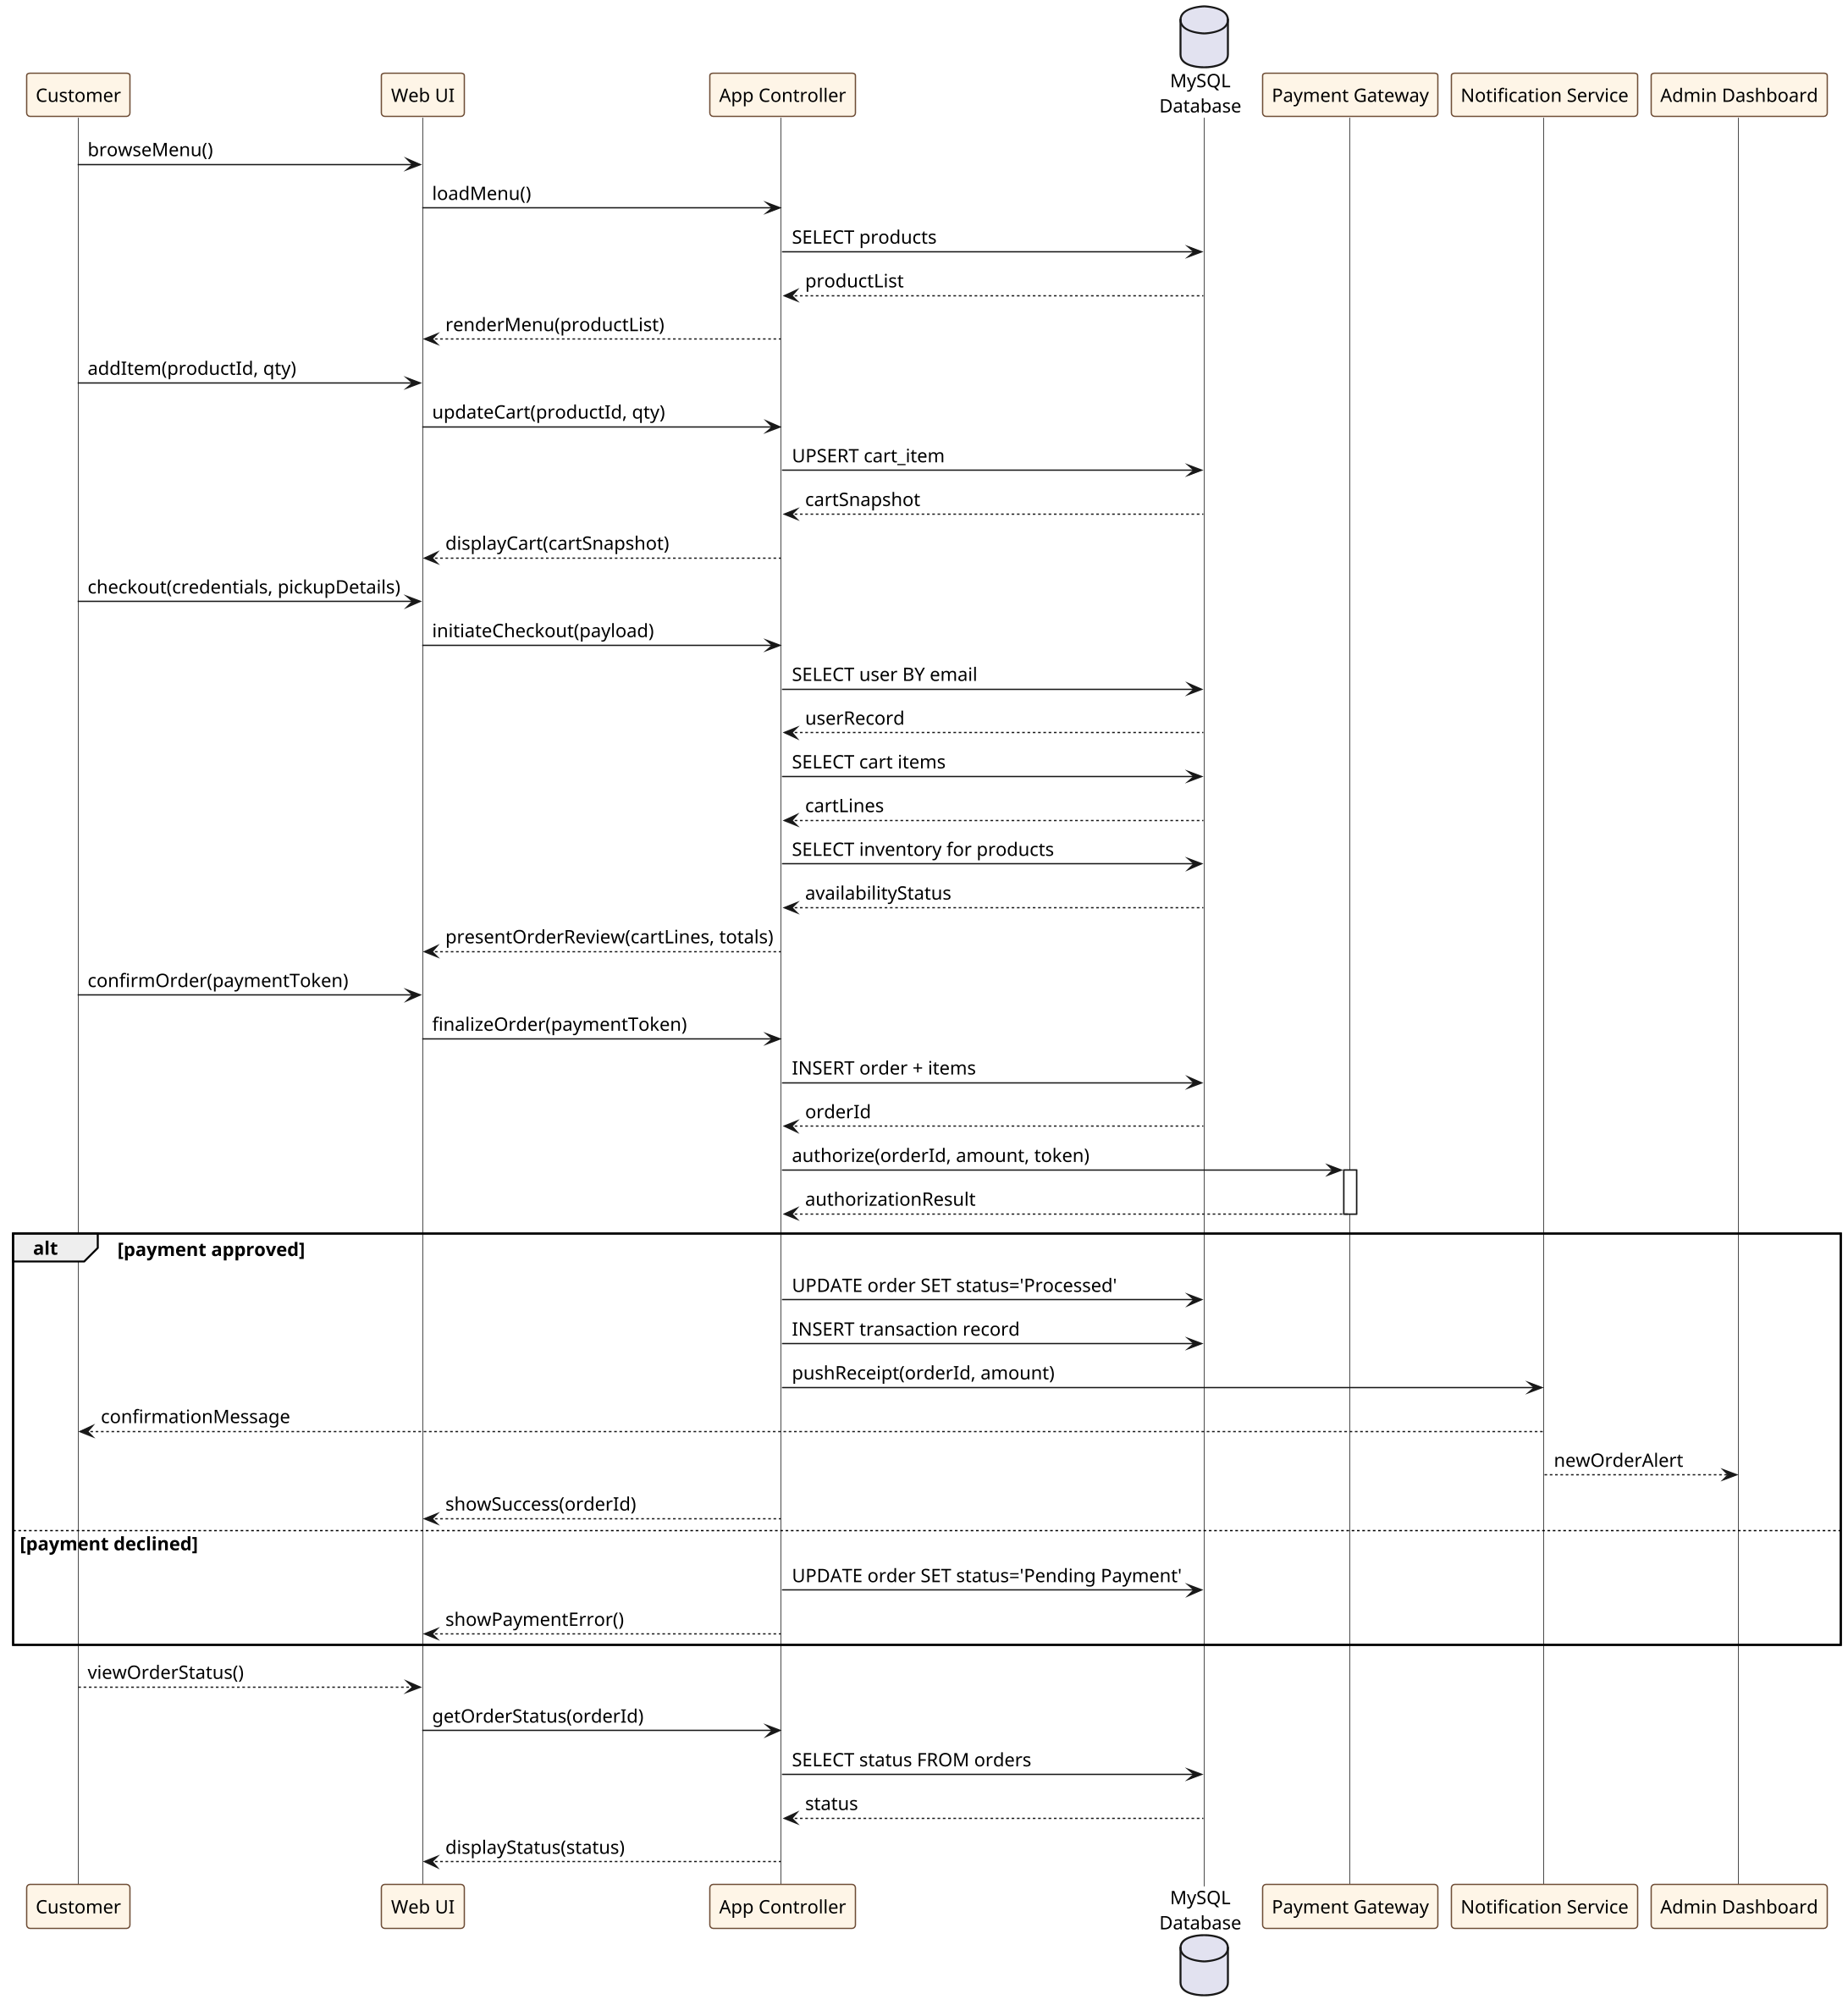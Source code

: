 @startuml SequenceDiagram
' Online Order Placement Sequence Diagram
skinparam defaultFontName "Arial"
skinparam defaultFontSize 14
skinparam dpi 150
skinparam shadowing false
skinparam lifelineStrategy solid
skinparam Participant {
  BackgroundColor #FEF5E7
  BorderColor #6F4E37
  BorderThickness 1
}

participant Customer
participant "Web UI" as WebUI
participant "App Controller" as App
database "MySQL\nDatabase" as DB
participant "Payment Gateway" as Payment
participant "Notification Service" as Notify
participant "Admin Dashboard" as AdminPanel

Customer -> WebUI : browseMenu()
WebUI -> App : loadMenu()
App -> DB : SELECT products
DB --> App : productList
App --> WebUI : renderMenu(productList)

Customer -> WebUI : addItem(productId, qty)
WebUI -> App : updateCart(productId, qty)
App -> DB : UPSERT cart_item
DB --> App : cartSnapshot
App --> WebUI : displayCart(cartSnapshot)

Customer -> WebUI : checkout(credentials, pickupDetails)
WebUI -> App : initiateCheckout(payload)
App -> DB : SELECT user BY email
DB --> App : userRecord
App -> DB : SELECT cart items
DB --> App : cartLines
App -> DB : SELECT inventory for products
DB --> App : availabilityStatus
App --> WebUI : presentOrderReview(cartLines, totals)

Customer -> WebUI : confirmOrder(paymentToken)
WebUI -> App : finalizeOrder(paymentToken)
App -> DB : INSERT order + items
DB --> App : orderId
App -> Payment : authorize(orderId, amount, token)
activate Payment
Payment --> App : authorizationResult
deactivate Payment

alt payment approved
  App -> DB : UPDATE order SET status='Processed'
  App -> DB : INSERT transaction record
  App -> Notify : pushReceipt(orderId, amount)
  Notify --> Customer : confirmationMessage
  Notify --> AdminPanel : newOrderAlert
  App --> WebUI : showSuccess(orderId)
else payment declined
  App -> DB : UPDATE order SET status='Pending Payment'
  App --> WebUI : showPaymentError()
end

Customer --> WebUI : viewOrderStatus()
WebUI -> App : getOrderStatus(orderId)
App -> DB : SELECT status FROM orders
DB --> App : status
App --> WebUI : displayStatus(status)

@enduml
